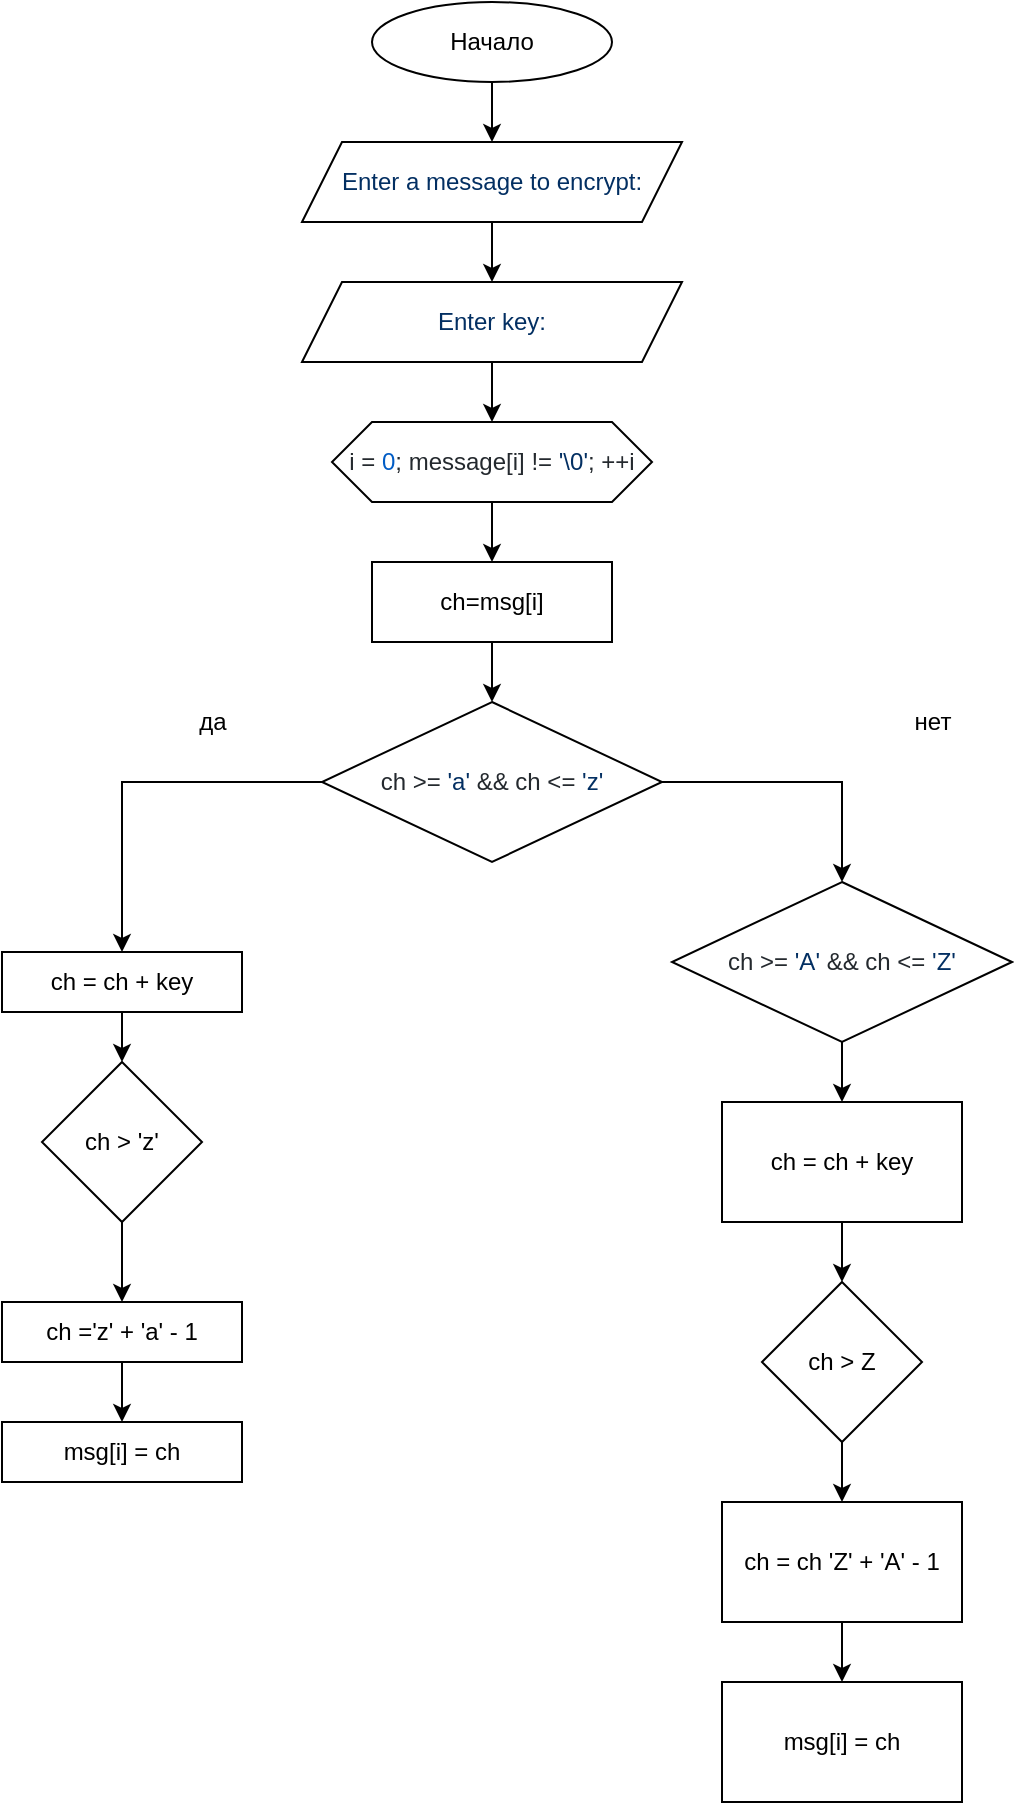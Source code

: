 <mxfile version="13.9.6" type="github">
  <diagram id="PEvoa_9R4G3SMZEcXzeL" name="Page-1">
    <mxGraphModel dx="1054" dy="-439" grid="1" gridSize="10" guides="1" tooltips="1" connect="1" arrows="1" fold="1" page="1" pageScale="1" pageWidth="850" pageHeight="1100" math="0" shadow="0">
      <root>
        <mxCell id="0" />
        <mxCell id="1" parent="0" />
        <mxCell id="v5FtWcTqorgzakhENJhd-3" value="" style="edgeStyle=orthogonalEdgeStyle;rounded=0;orthogonalLoop=1;jettySize=auto;html=1;" edge="1" parent="1" source="v5FtWcTqorgzakhENJhd-1" target="v5FtWcTqorgzakhENJhd-2">
          <mxGeometry relative="1" as="geometry" />
        </mxCell>
        <mxCell id="v5FtWcTqorgzakhENJhd-1" value="Начало" style="ellipse;whiteSpace=wrap;html=1;" vertex="1" parent="1">
          <mxGeometry x="350" y="1130" width="120" height="40" as="geometry" />
        </mxCell>
        <mxCell id="v5FtWcTqorgzakhENJhd-5" value="" style="edgeStyle=orthogonalEdgeStyle;rounded=0;orthogonalLoop=1;jettySize=auto;html=1;" edge="1" parent="1" source="v5FtWcTqorgzakhENJhd-9" target="v5FtWcTqorgzakhENJhd-4">
          <mxGeometry relative="1" as="geometry" />
        </mxCell>
        <mxCell id="v5FtWcTqorgzakhENJhd-2" value="&lt;span style=&quot;color: rgb(3 , 47 , 98) ; font-family: , &amp;#34;consolas&amp;#34; , &amp;#34;liberation mono&amp;#34; , &amp;#34;menlo&amp;#34; , monospace ; background-color: rgb(255 , 255 , 255)&quot;&gt;Enter a message to encrypt:&lt;/span&gt;" style="shape=parallelogram;perimeter=parallelogramPerimeter;whiteSpace=wrap;html=1;fixedSize=1;" vertex="1" parent="1">
          <mxGeometry x="315" y="1200" width="190" height="40" as="geometry" />
        </mxCell>
        <mxCell id="v5FtWcTqorgzakhENJhd-12" value="" style="edgeStyle=orthogonalEdgeStyle;rounded=0;orthogonalLoop=1;jettySize=auto;html=1;" edge="1" parent="1" source="v5FtWcTqorgzakhENJhd-4" target="v5FtWcTqorgzakhENJhd-11">
          <mxGeometry relative="1" as="geometry" />
        </mxCell>
        <mxCell id="v5FtWcTqorgzakhENJhd-4" value="ch=msg[i]" style="whiteSpace=wrap;html=1;" vertex="1" parent="1">
          <mxGeometry x="350" y="1410" width="120" height="40" as="geometry" />
        </mxCell>
        <mxCell id="v5FtWcTqorgzakhENJhd-6" value="&#xa;&#xa;&lt;span style=&quot;color: rgb(3, 47, 98); font-size: 12px; font-style: normal; font-weight: 400; letter-spacing: normal; text-indent: 0px; text-transform: none; word-spacing: 0px; background-color: rgb(255, 255, 255); display: inline; float: none;&quot;&gt;Enter key:&lt;/span&gt;&#xa;&#xa;" style="shape=parallelogram;perimeter=parallelogramPerimeter;whiteSpace=wrap;html=1;fixedSize=1;" vertex="1" parent="1">
          <mxGeometry x="315" y="1270" width="190" height="40" as="geometry" />
        </mxCell>
        <mxCell id="v5FtWcTqorgzakhENJhd-7" value="" style="edgeStyle=orthogonalEdgeStyle;rounded=0;orthogonalLoop=1;jettySize=auto;html=1;" edge="1" parent="1" source="v5FtWcTqorgzakhENJhd-2" target="v5FtWcTqorgzakhENJhd-6">
          <mxGeometry relative="1" as="geometry">
            <mxPoint x="400" y="1260" as="sourcePoint" />
            <mxPoint x="400" y="1370" as="targetPoint" />
          </mxGeometry>
        </mxCell>
        <mxCell id="v5FtWcTqorgzakhENJhd-9" value="&lt;span style=&quot;color: rgb(36 , 41 , 46) ; font-family: , &amp;#34;consolas&amp;#34; , &amp;#34;liberation mono&amp;#34; , &amp;#34;menlo&amp;#34; , monospace ; background-color: rgb(255 , 255 , 255)&quot;&gt;i = &lt;/span&gt;&lt;span class=&quot;pl-c1&quot; style=&quot;box-sizing: border-box ; color: rgb(0 , 92 , 197) ; font-family: , &amp;#34;consolas&amp;#34; , &amp;#34;liberation mono&amp;#34; , &amp;#34;menlo&amp;#34; , monospace ; background-color: rgb(255 , 255 , 255)&quot;&gt;0&lt;/span&gt;&lt;span style=&quot;color: rgb(36 , 41 , 46) ; font-family: , &amp;#34;consolas&amp;#34; , &amp;#34;liberation mono&amp;#34; , &amp;#34;menlo&amp;#34; , monospace ; background-color: rgb(255 , 255 , 255)&quot;&gt;; message[i] != &lt;/span&gt;&lt;span class=&quot;pl-s&quot; style=&quot;box-sizing: border-box ; color: rgb(3 , 47 , 98) ; font-family: , &amp;#34;consolas&amp;#34; , &amp;#34;liberation mono&amp;#34; , &amp;#34;menlo&amp;#34; , monospace ; background-color: rgb(255 , 255 , 255)&quot;&gt;&lt;span class=&quot;pl-pds&quot; style=&quot;box-sizing: border-box&quot;&gt;&#39;&lt;/span&gt;&lt;span class=&quot;pl-cce&quot; style=&quot;box-sizing: border-box&quot;&gt;\0&lt;/span&gt;&lt;span class=&quot;pl-pds&quot; style=&quot;box-sizing: border-box&quot;&gt;&#39;&lt;/span&gt;&lt;/span&gt;&lt;span style=&quot;color: rgb(36 , 41 , 46) ; font-family: , &amp;#34;consolas&amp;#34; , &amp;#34;liberation mono&amp;#34; , &amp;#34;menlo&amp;#34; , monospace ; background-color: rgb(255 , 255 , 255)&quot;&gt;; ++i&lt;/span&gt;" style="shape=hexagon;perimeter=hexagonPerimeter2;whiteSpace=wrap;html=1;fixedSize=1;" vertex="1" parent="1">
          <mxGeometry x="330" y="1340" width="160" height="40" as="geometry" />
        </mxCell>
        <mxCell id="v5FtWcTqorgzakhENJhd-10" value="" style="edgeStyle=orthogonalEdgeStyle;rounded=0;orthogonalLoop=1;jettySize=auto;html=1;" edge="1" parent="1" source="v5FtWcTqorgzakhENJhd-6" target="v5FtWcTqorgzakhENJhd-9">
          <mxGeometry relative="1" as="geometry">
            <mxPoint x="400" y="1330" as="sourcePoint" />
            <mxPoint x="400" y="1510" as="targetPoint" />
          </mxGeometry>
        </mxCell>
        <mxCell id="v5FtWcTqorgzakhENJhd-14" value="" style="edgeStyle=orthogonalEdgeStyle;rounded=0;orthogonalLoop=1;jettySize=auto;html=1;" edge="1" parent="1" source="v5FtWcTqorgzakhENJhd-11" target="v5FtWcTqorgzakhENJhd-13">
          <mxGeometry relative="1" as="geometry" />
        </mxCell>
        <mxCell id="v5FtWcTqorgzakhENJhd-16" value="" style="edgeStyle=orthogonalEdgeStyle;rounded=0;orthogonalLoop=1;jettySize=auto;html=1;" edge="1" parent="1" source="v5FtWcTqorgzakhENJhd-11" target="v5FtWcTqorgzakhENJhd-15">
          <mxGeometry relative="1" as="geometry" />
        </mxCell>
        <mxCell id="v5FtWcTqorgzakhENJhd-11" value="&lt;span style=&quot;color: rgb(36 , 41 , 46) ; font-family: , &amp;#34;consolas&amp;#34; , &amp;#34;liberation mono&amp;#34; , &amp;#34;menlo&amp;#34; , monospace ; background-color: rgb(255 , 255 , 255)&quot;&gt;ch &amp;gt;= &lt;/span&gt;&lt;span class=&quot;pl-s&quot; style=&quot;box-sizing: border-box ; color: rgb(3 , 47 , 98) ; font-family: , &amp;#34;consolas&amp;#34; , &amp;#34;liberation mono&amp;#34; , &amp;#34;menlo&amp;#34; , monospace ; background-color: rgb(255 , 255 , 255)&quot;&gt;&lt;span class=&quot;pl-pds&quot; style=&quot;box-sizing: border-box&quot;&gt;&#39;&lt;/span&gt;a&lt;span class=&quot;pl-pds&quot; style=&quot;box-sizing: border-box&quot;&gt;&#39;&lt;/span&gt;&lt;/span&gt;&lt;span style=&quot;color: rgb(36 , 41 , 46) ; font-family: , &amp;#34;consolas&amp;#34; , &amp;#34;liberation mono&amp;#34; , &amp;#34;menlo&amp;#34; , monospace ; background-color: rgb(255 , 255 , 255)&quot;&gt; &amp;amp;&amp;amp; ch &amp;lt;= &lt;/span&gt;&lt;span class=&quot;pl-s&quot; style=&quot;box-sizing: border-box ; color: rgb(3 , 47 , 98) ; font-family: , &amp;#34;consolas&amp;#34; , &amp;#34;liberation mono&amp;#34; , &amp;#34;menlo&amp;#34; , monospace ; background-color: rgb(255 , 255 , 255)&quot;&gt;&lt;span class=&quot;pl-pds&quot; style=&quot;box-sizing: border-box&quot;&gt;&#39;&lt;/span&gt;z&lt;span class=&quot;pl-pds&quot; style=&quot;box-sizing: border-box&quot;&gt;&#39;&lt;/span&gt;&lt;/span&gt;" style="rhombus;whiteSpace=wrap;html=1;" vertex="1" parent="1">
          <mxGeometry x="325" y="1480" width="170" height="80" as="geometry" />
        </mxCell>
        <mxCell id="v5FtWcTqorgzakhENJhd-26" value="" style="edgeStyle=orthogonalEdgeStyle;rounded=0;orthogonalLoop=1;jettySize=auto;html=1;" edge="1" parent="1" source="v5FtWcTqorgzakhENJhd-13" target="v5FtWcTqorgzakhENJhd-25">
          <mxGeometry relative="1" as="geometry" />
        </mxCell>
        <mxCell id="v5FtWcTqorgzakhENJhd-13" value="&lt;span style=&quot;color: rgb(36 , 41 , 46) ; font-family: , &amp;#34;consolas&amp;#34; , &amp;#34;liberation mono&amp;#34; , &amp;#34;menlo&amp;#34; , monospace ; background-color: rgb(255 , 255 , 255)&quot;&gt;ch &amp;gt;= &lt;/span&gt;&lt;span class=&quot;pl-s&quot; style=&quot;box-sizing: border-box ; color: rgb(3 , 47 , 98) ; font-family: , &amp;#34;consolas&amp;#34; , &amp;#34;liberation mono&amp;#34; , &amp;#34;menlo&amp;#34; , monospace ; background-color: rgb(255 , 255 , 255)&quot;&gt;&lt;span class=&quot;pl-pds&quot; style=&quot;box-sizing: border-box&quot;&gt;&#39;&lt;/span&gt;A&lt;span class=&quot;pl-pds&quot; style=&quot;box-sizing: border-box&quot;&gt;&#39;&lt;/span&gt;&lt;/span&gt;&lt;span style=&quot;color: rgb(36 , 41 , 46) ; font-family: , &amp;#34;consolas&amp;#34; , &amp;#34;liberation mono&amp;#34; , &amp;#34;menlo&amp;#34; , monospace ; background-color: rgb(255 , 255 , 255)&quot;&gt; &amp;amp;&amp;amp; ch &amp;lt;= &lt;/span&gt;&lt;span class=&quot;pl-s&quot; style=&quot;box-sizing: border-box ; color: rgb(3 , 47 , 98) ; font-family: , &amp;#34;consolas&amp;#34; , &amp;#34;liberation mono&amp;#34; , &amp;#34;menlo&amp;#34; , monospace ; background-color: rgb(255 , 255 , 255)&quot;&gt;&lt;span class=&quot;pl-pds&quot; style=&quot;box-sizing: border-box&quot;&gt;&#39;&lt;/span&gt;Z&lt;span class=&quot;pl-pds&quot; style=&quot;box-sizing: border-box&quot;&gt;&#39;&lt;/span&gt;&lt;/span&gt;" style="rhombus;whiteSpace=wrap;html=1;" vertex="1" parent="1">
          <mxGeometry x="500" y="1570" width="170" height="80" as="geometry" />
        </mxCell>
        <mxCell id="v5FtWcTqorgzakhENJhd-18" value="" style="edgeStyle=orthogonalEdgeStyle;rounded=0;orthogonalLoop=1;jettySize=auto;html=1;" edge="1" parent="1" source="v5FtWcTqorgzakhENJhd-15" target="v5FtWcTqorgzakhENJhd-17">
          <mxGeometry relative="1" as="geometry" />
        </mxCell>
        <mxCell id="v5FtWcTqorgzakhENJhd-15" value="ch = ch + key" style="whiteSpace=wrap;html=1;" vertex="1" parent="1">
          <mxGeometry x="165" y="1605" width="120" height="30" as="geometry" />
        </mxCell>
        <mxCell id="v5FtWcTqorgzakhENJhd-20" value="" style="edgeStyle=orthogonalEdgeStyle;rounded=0;orthogonalLoop=1;jettySize=auto;html=1;" edge="1" parent="1" source="v5FtWcTqorgzakhENJhd-17" target="v5FtWcTqorgzakhENJhd-19">
          <mxGeometry relative="1" as="geometry" />
        </mxCell>
        <mxCell id="v5FtWcTqorgzakhENJhd-17" value="ch &amp;gt; &#39;z&#39;" style="rhombus;whiteSpace=wrap;html=1;" vertex="1" parent="1">
          <mxGeometry x="185" y="1660" width="80" height="80" as="geometry" />
        </mxCell>
        <mxCell id="v5FtWcTqorgzakhENJhd-24" value="" style="edgeStyle=orthogonalEdgeStyle;rounded=0;orthogonalLoop=1;jettySize=auto;html=1;" edge="1" parent="1" source="v5FtWcTqorgzakhENJhd-19" target="v5FtWcTqorgzakhENJhd-23">
          <mxGeometry relative="1" as="geometry" />
        </mxCell>
        <mxCell id="v5FtWcTqorgzakhENJhd-19" value="ch =&#39;z&#39; + &#39;a&#39; - 1" style="whiteSpace=wrap;html=1;" vertex="1" parent="1">
          <mxGeometry x="165" y="1780" width="120" height="30" as="geometry" />
        </mxCell>
        <mxCell id="v5FtWcTqorgzakhENJhd-21" value="да" style="text;html=1;align=center;verticalAlign=middle;resizable=0;points=[];autosize=1;" vertex="1" parent="1">
          <mxGeometry x="255" y="1480" width="30" height="20" as="geometry" />
        </mxCell>
        <mxCell id="v5FtWcTqorgzakhENJhd-22" value="нет" style="text;html=1;align=center;verticalAlign=middle;resizable=0;points=[];autosize=1;" vertex="1" parent="1">
          <mxGeometry x="615" y="1480" width="30" height="20" as="geometry" />
        </mxCell>
        <mxCell id="v5FtWcTqorgzakhENJhd-23" value="msg[i] = ch" style="whiteSpace=wrap;html=1;" vertex="1" parent="1">
          <mxGeometry x="165" y="1840" width="120" height="30" as="geometry" />
        </mxCell>
        <mxCell id="v5FtWcTqorgzakhENJhd-28" value="" style="edgeStyle=orthogonalEdgeStyle;rounded=0;orthogonalLoop=1;jettySize=auto;html=1;" edge="1" parent="1" source="v5FtWcTqorgzakhENJhd-25" target="v5FtWcTqorgzakhENJhd-27">
          <mxGeometry relative="1" as="geometry" />
        </mxCell>
        <mxCell id="v5FtWcTqorgzakhENJhd-25" value="ch = ch + key" style="whiteSpace=wrap;html=1;" vertex="1" parent="1">
          <mxGeometry x="525" y="1680" width="120" height="60" as="geometry" />
        </mxCell>
        <mxCell id="v5FtWcTqorgzakhENJhd-30" value="" style="edgeStyle=orthogonalEdgeStyle;rounded=0;orthogonalLoop=1;jettySize=auto;html=1;" edge="1" parent="1" source="v5FtWcTqorgzakhENJhd-27" target="v5FtWcTqorgzakhENJhd-29">
          <mxGeometry relative="1" as="geometry" />
        </mxCell>
        <mxCell id="v5FtWcTqorgzakhENJhd-27" value="ch &amp;gt; Z" style="rhombus;whiteSpace=wrap;html=1;" vertex="1" parent="1">
          <mxGeometry x="545" y="1770" width="80" height="80" as="geometry" />
        </mxCell>
        <mxCell id="v5FtWcTqorgzakhENJhd-32" value="" style="edgeStyle=orthogonalEdgeStyle;rounded=0;orthogonalLoop=1;jettySize=auto;html=1;" edge="1" parent="1" source="v5FtWcTqorgzakhENJhd-29" target="v5FtWcTqorgzakhENJhd-31">
          <mxGeometry relative="1" as="geometry" />
        </mxCell>
        <mxCell id="v5FtWcTqorgzakhENJhd-29" value="ch = ch &#39;Z&#39; + &#39;A&#39; - 1" style="whiteSpace=wrap;html=1;" vertex="1" parent="1">
          <mxGeometry x="525" y="1880" width="120" height="60" as="geometry" />
        </mxCell>
        <mxCell id="v5FtWcTqorgzakhENJhd-31" value="msg[i] = ch" style="whiteSpace=wrap;html=1;" vertex="1" parent="1">
          <mxGeometry x="525" y="1970" width="120" height="60" as="geometry" />
        </mxCell>
      </root>
    </mxGraphModel>
  </diagram>
</mxfile>

